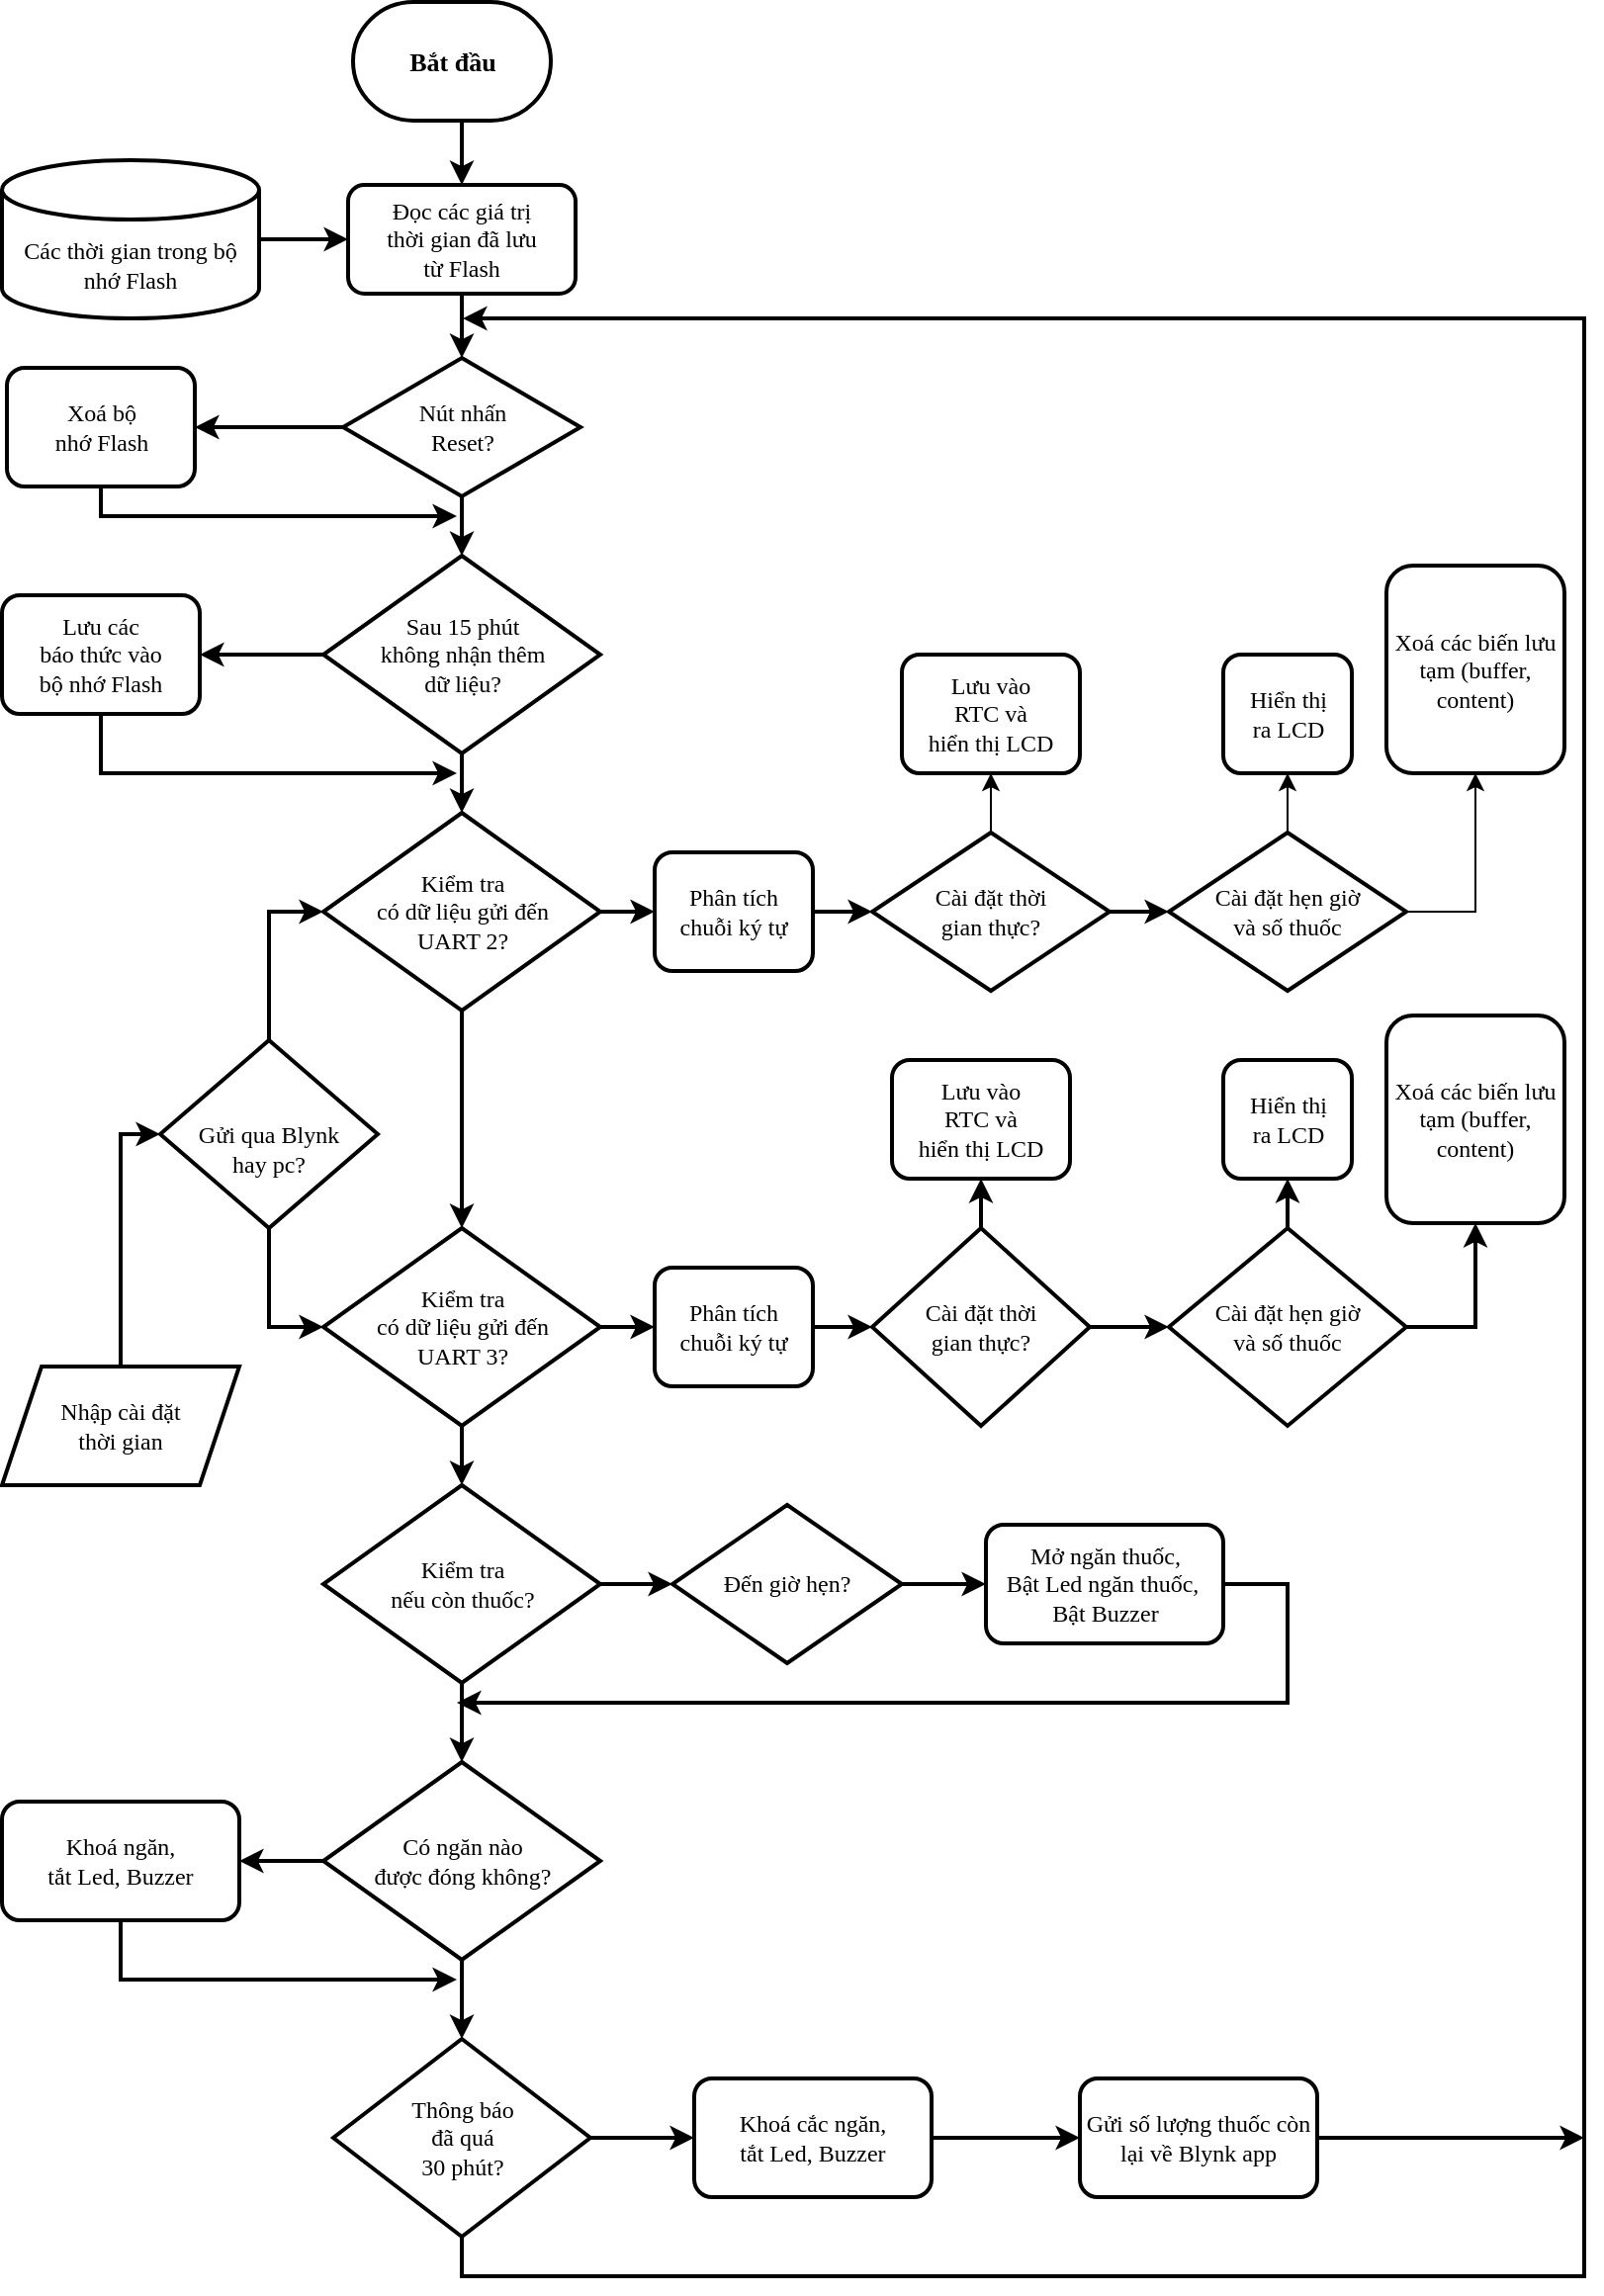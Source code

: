<mxfile version="14.7.7" type="github">
  <diagram id="C5RBs43oDa-KdzZeNtuy" name="Page-1">
    <mxGraphModel dx="868" dy="393" grid="1" gridSize="10" guides="1" tooltips="1" connect="1" arrows="1" fold="1" page="1" pageScale="1" pageWidth="827" pageHeight="1169" math="0" shadow="0">
      <root>
        <mxCell id="WIyWlLk6GJQsqaUBKTNV-0" />
        <mxCell id="WIyWlLk6GJQsqaUBKTNV-1" parent="WIyWlLk6GJQsqaUBKTNV-0" />
        <mxCell id="qwEOwE-_AJAWrVWyedu_-19" style="edgeStyle=orthogonalEdgeStyle;rounded=0;orthogonalLoop=1;jettySize=auto;html=1;exitX=0.5;exitY=1;exitDx=0;exitDy=0;exitPerimeter=0;entryX=0.5;entryY=0;entryDx=0;entryDy=0;strokeWidth=2;fontFamily=Verdana;fontStyle=0" parent="WIyWlLk6GJQsqaUBKTNV-1" source="qwEOwE-_AJAWrVWyedu_-0" target="qwEOwE-_AJAWrVWyedu_-1" edge="1">
          <mxGeometry relative="1" as="geometry" />
        </mxCell>
        <mxCell id="qwEOwE-_AJAWrVWyedu_-0" value="&lt;h4&gt;&lt;font style=&quot;font-size: 13px&quot;&gt;Bắt đầu&lt;/font&gt;&lt;/h4&gt;" style="strokeWidth=2;html=1;shape=mxgraph.flowchart.terminator;whiteSpace=wrap;fontFamily=Verdana;fontStyle=0" parent="WIyWlLk6GJQsqaUBKTNV-1" vertex="1">
          <mxGeometry x="187.5" y="10" width="100" height="60" as="geometry" />
        </mxCell>
        <mxCell id="qwEOwE-_AJAWrVWyedu_-20" style="edgeStyle=orthogonalEdgeStyle;rounded=0;orthogonalLoop=1;jettySize=auto;html=1;exitX=0.5;exitY=1;exitDx=0;exitDy=0;entryX=0.5;entryY=0;entryDx=0;entryDy=0;strokeWidth=2;fontFamily=Verdana;fontStyle=0" parent="WIyWlLk6GJQsqaUBKTNV-1" source="qwEOwE-_AJAWrVWyedu_-1" target="qwEOwE-_AJAWrVWyedu_-4" edge="1">
          <mxGeometry relative="1" as="geometry" />
        </mxCell>
        <mxCell id="qwEOwE-_AJAWrVWyedu_-1" value="&lt;p&gt;Đọc các giá trị &lt;br&gt;thời gian đã lưu &lt;br&gt;từ Flash&lt;/p&gt;" style="rounded=1;whiteSpace=wrap;html=1;strokeWidth=2;fontFamily=Verdana;fontStyle=0" parent="WIyWlLk6GJQsqaUBKTNV-1" vertex="1">
          <mxGeometry x="185" y="102.5" width="115" height="55" as="geometry" />
        </mxCell>
        <mxCell id="qwEOwE-_AJAWrVWyedu_-21" style="edgeStyle=orthogonalEdgeStyle;rounded=0;orthogonalLoop=1;jettySize=auto;html=1;exitX=1;exitY=0.5;exitDx=0;exitDy=0;exitPerimeter=0;strokeWidth=2;fontFamily=Verdana;fontStyle=0" parent="WIyWlLk6GJQsqaUBKTNV-1" source="qwEOwE-_AJAWrVWyedu_-2" target="qwEOwE-_AJAWrVWyedu_-1" edge="1">
          <mxGeometry relative="1" as="geometry" />
        </mxCell>
        <mxCell id="qwEOwE-_AJAWrVWyedu_-2" value="Các thời gian trong bộ nhớ Flash" style="shape=cylinder3;whiteSpace=wrap;html=1;boundedLbl=1;backgroundOutline=1;size=15;strokeWidth=2;fontFamily=Verdana;fontStyle=0" parent="WIyWlLk6GJQsqaUBKTNV-1" vertex="1">
          <mxGeometry x="10" y="90" width="130" height="80" as="geometry" />
        </mxCell>
        <mxCell id="qwEOwE-_AJAWrVWyedu_-124" style="edgeStyle=orthogonalEdgeStyle;rounded=0;jumpSize=6;orthogonalLoop=1;jettySize=auto;html=1;exitX=0.5;exitY=1;exitDx=0;exitDy=0;fontFamily=Verdana;strokeWidth=2;" parent="WIyWlLk6GJQsqaUBKTNV-1" source="qwEOwE-_AJAWrVWyedu_-3" edge="1">
          <mxGeometry relative="1" as="geometry">
            <mxPoint x="240" y="270" as="targetPoint" />
            <Array as="points">
              <mxPoint x="60" y="270" />
            </Array>
          </mxGeometry>
        </mxCell>
        <mxCell id="qwEOwE-_AJAWrVWyedu_-3" value="Xoá bộ &lt;br&gt;nhớ Flash" style="rounded=1;whiteSpace=wrap;html=1;strokeWidth=2;fontFamily=Verdana;fontStyle=0" parent="WIyWlLk6GJQsqaUBKTNV-1" vertex="1">
          <mxGeometry x="12.5" y="195" width="95" height="60" as="geometry" />
        </mxCell>
        <mxCell id="qwEOwE-_AJAWrVWyedu_-22" style="edgeStyle=orthogonalEdgeStyle;rounded=0;orthogonalLoop=1;jettySize=auto;html=1;exitX=0;exitY=0.5;exitDx=0;exitDy=0;strokeWidth=2;fontFamily=Verdana;fontStyle=0" parent="WIyWlLk6GJQsqaUBKTNV-1" source="qwEOwE-_AJAWrVWyedu_-4" target="qwEOwE-_AJAWrVWyedu_-3" edge="1">
          <mxGeometry relative="1" as="geometry" />
        </mxCell>
        <mxCell id="qwEOwE-_AJAWrVWyedu_-108" style="edgeStyle=orthogonalEdgeStyle;rounded=0;jumpSize=6;orthogonalLoop=1;jettySize=auto;html=1;exitX=0.5;exitY=1;exitDx=0;exitDy=0;entryX=0.5;entryY=0;entryDx=0;entryDy=0;fontFamily=Verdana;strokeWidth=2;" parent="WIyWlLk6GJQsqaUBKTNV-1" source="qwEOwE-_AJAWrVWyedu_-4" target="qwEOwE-_AJAWrVWyedu_-5" edge="1">
          <mxGeometry relative="1" as="geometry" />
        </mxCell>
        <mxCell id="qwEOwE-_AJAWrVWyedu_-4" value="Nút nhấn &lt;br&gt;Reset?" style="rhombus;whiteSpace=wrap;html=1;strokeWidth=2;fontFamily=Verdana;fontStyle=0" parent="WIyWlLk6GJQsqaUBKTNV-1" vertex="1">
          <mxGeometry x="182.5" y="190" width="120" height="70" as="geometry" />
        </mxCell>
        <mxCell id="qwEOwE-_AJAWrVWyedu_-30" style="edgeStyle=orthogonalEdgeStyle;rounded=0;jumpSize=6;orthogonalLoop=1;jettySize=auto;html=1;exitX=0.5;exitY=1;exitDx=0;exitDy=0;entryX=0.5;entryY=0;entryDx=0;entryDy=0;strokeWidth=2;fontFamily=Verdana;fontStyle=0" parent="WIyWlLk6GJQsqaUBKTNV-1" source="qwEOwE-_AJAWrVWyedu_-5" target="qwEOwE-_AJAWrVWyedu_-7" edge="1">
          <mxGeometry relative="1" as="geometry" />
        </mxCell>
        <mxCell id="qwEOwE-_AJAWrVWyedu_-118" style="edgeStyle=orthogonalEdgeStyle;rounded=0;jumpSize=6;orthogonalLoop=1;jettySize=auto;html=1;exitX=0;exitY=0.5;exitDx=0;exitDy=0;entryX=1;entryY=0.5;entryDx=0;entryDy=0;fontFamily=Verdana;strokeWidth=2;" parent="WIyWlLk6GJQsqaUBKTNV-1" source="qwEOwE-_AJAWrVWyedu_-5" target="qwEOwE-_AJAWrVWyedu_-6" edge="1">
          <mxGeometry relative="1" as="geometry" />
        </mxCell>
        <mxCell id="qwEOwE-_AJAWrVWyedu_-5" value="Sau 15 phút &lt;br&gt;không nhận thêm &lt;br&gt;dữ liệu?" style="rhombus;whiteSpace=wrap;html=1;strokeWidth=2;fontFamily=Verdana;fontStyle=0" parent="WIyWlLk6GJQsqaUBKTNV-1" vertex="1">
          <mxGeometry x="172.5" y="290" width="140" height="100" as="geometry" />
        </mxCell>
        <mxCell id="qwEOwE-_AJAWrVWyedu_-123" style="edgeStyle=orthogonalEdgeStyle;rounded=0;jumpSize=6;orthogonalLoop=1;jettySize=auto;html=1;exitX=0.5;exitY=1;exitDx=0;exitDy=0;fontFamily=Verdana;strokeWidth=2;" parent="WIyWlLk6GJQsqaUBKTNV-1" source="qwEOwE-_AJAWrVWyedu_-6" edge="1">
          <mxGeometry relative="1" as="geometry">
            <mxPoint x="240" y="400" as="targetPoint" />
            <Array as="points">
              <mxPoint x="60" y="400" />
            </Array>
          </mxGeometry>
        </mxCell>
        <mxCell id="qwEOwE-_AJAWrVWyedu_-6" value="Lưu các &lt;br&gt;báo thức vào&lt;br&gt;bộ nhớ Flash" style="rounded=1;whiteSpace=wrap;html=1;strokeWidth=2;fontFamily=Verdana;fontStyle=0" parent="WIyWlLk6GJQsqaUBKTNV-1" vertex="1">
          <mxGeometry x="10" y="310" width="100" height="60" as="geometry" />
        </mxCell>
        <mxCell id="qwEOwE-_AJAWrVWyedu_-32" style="edgeStyle=orthogonalEdgeStyle;rounded=0;jumpSize=6;orthogonalLoop=1;jettySize=auto;html=1;exitX=0.5;exitY=1;exitDx=0;exitDy=0;entryX=0.5;entryY=0;entryDx=0;entryDy=0;strokeWidth=2;fontFamily=Verdana;fontStyle=0" parent="WIyWlLk6GJQsqaUBKTNV-1" source="qwEOwE-_AJAWrVWyedu_-7" target="qwEOwE-_AJAWrVWyedu_-8" edge="1">
          <mxGeometry relative="1" as="geometry" />
        </mxCell>
        <mxCell id="qwEOwE-_AJAWrVWyedu_-66" style="edgeStyle=orthogonalEdgeStyle;rounded=0;jumpSize=6;orthogonalLoop=1;jettySize=auto;html=1;exitX=1;exitY=0.5;exitDx=0;exitDy=0;entryX=0;entryY=0.5;entryDx=0;entryDy=0;strokeWidth=2;fontFamily=Verdana;fontStyle=0" parent="WIyWlLk6GJQsqaUBKTNV-1" source="qwEOwE-_AJAWrVWyedu_-7" target="qwEOwE-_AJAWrVWyedu_-65" edge="1">
          <mxGeometry relative="1" as="geometry" />
        </mxCell>
        <mxCell id="qwEOwE-_AJAWrVWyedu_-7" value="Kiểm tra &lt;br&gt;có dữ liệu gửi đến &lt;br&gt;UART 2?" style="rhombus;whiteSpace=wrap;html=1;strokeWidth=2;fontFamily=Verdana;fontStyle=0" parent="WIyWlLk6GJQsqaUBKTNV-1" vertex="1">
          <mxGeometry x="172.5" y="420" width="140" height="100" as="geometry" />
        </mxCell>
        <mxCell id="qwEOwE-_AJAWrVWyedu_-40" style="edgeStyle=orthogonalEdgeStyle;rounded=0;jumpSize=6;orthogonalLoop=1;jettySize=auto;html=1;exitX=0.5;exitY=1;exitDx=0;exitDy=0;entryX=0.5;entryY=0;entryDx=0;entryDy=0;strokeWidth=2;fontFamily=Verdana;fontStyle=0" parent="WIyWlLk6GJQsqaUBKTNV-1" source="qwEOwE-_AJAWrVWyedu_-8" target="qwEOwE-_AJAWrVWyedu_-9" edge="1">
          <mxGeometry relative="1" as="geometry" />
        </mxCell>
        <mxCell id="qwEOwE-_AJAWrVWyedu_-73" style="edgeStyle=orthogonalEdgeStyle;rounded=0;jumpSize=6;orthogonalLoop=1;jettySize=auto;html=1;exitX=1;exitY=0.5;exitDx=0;exitDy=0;entryX=0;entryY=0.5;entryDx=0;entryDy=0;strokeWidth=2;fontFamily=Verdana;fontStyle=0" parent="WIyWlLk6GJQsqaUBKTNV-1" source="qwEOwE-_AJAWrVWyedu_-8" target="qwEOwE-_AJAWrVWyedu_-64" edge="1">
          <mxGeometry relative="1" as="geometry" />
        </mxCell>
        <mxCell id="qwEOwE-_AJAWrVWyedu_-8" value="Kiểm tra &lt;br&gt;có dữ liệu gửi đến &lt;br&gt;UART 3?" style="rhombus;whiteSpace=wrap;html=1;strokeWidth=2;fontFamily=Verdana;fontStyle=0" parent="WIyWlLk6GJQsqaUBKTNV-1" vertex="1">
          <mxGeometry x="172.5" y="630" width="140" height="100" as="geometry" />
        </mxCell>
        <mxCell id="qwEOwE-_AJAWrVWyedu_-41" style="edgeStyle=orthogonalEdgeStyle;rounded=0;jumpSize=6;orthogonalLoop=1;jettySize=auto;html=1;exitX=0.5;exitY=1;exitDx=0;exitDy=0;strokeWidth=2;fontFamily=Verdana;fontStyle=0" parent="WIyWlLk6GJQsqaUBKTNV-1" source="qwEOwE-_AJAWrVWyedu_-9" target="qwEOwE-_AJAWrVWyedu_-10" edge="1">
          <mxGeometry relative="1" as="geometry" />
        </mxCell>
        <mxCell id="qwEOwE-_AJAWrVWyedu_-61" style="edgeStyle=orthogonalEdgeStyle;rounded=0;jumpSize=6;orthogonalLoop=1;jettySize=auto;html=1;exitX=1;exitY=0.5;exitDx=0;exitDy=0;entryX=0;entryY=0.5;entryDx=0;entryDy=0;strokeWidth=2;fontFamily=Verdana;fontStyle=0" parent="WIyWlLk6GJQsqaUBKTNV-1" source="qwEOwE-_AJAWrVWyedu_-9" target="qwEOwE-_AJAWrVWyedu_-56" edge="1">
          <mxGeometry relative="1" as="geometry" />
        </mxCell>
        <mxCell id="qwEOwE-_AJAWrVWyedu_-9" value="Kiểm tra &lt;br&gt;nếu còn thuốc?" style="rhombus;whiteSpace=wrap;html=1;strokeWidth=2;fontFamily=Verdana;fontStyle=0" parent="WIyWlLk6GJQsqaUBKTNV-1" vertex="1">
          <mxGeometry x="172.5" y="760" width="140" height="100" as="geometry" />
        </mxCell>
        <mxCell id="qwEOwE-_AJAWrVWyedu_-44" style="edgeStyle=orthogonalEdgeStyle;rounded=0;jumpSize=6;orthogonalLoop=1;jettySize=auto;html=1;exitX=0;exitY=0.5;exitDx=0;exitDy=0;entryX=1;entryY=0.5;entryDx=0;entryDy=0;strokeWidth=2;fontFamily=Verdana;fontStyle=0" parent="WIyWlLk6GJQsqaUBKTNV-1" source="qwEOwE-_AJAWrVWyedu_-10" target="qwEOwE-_AJAWrVWyedu_-42" edge="1">
          <mxGeometry relative="1" as="geometry" />
        </mxCell>
        <mxCell id="qwEOwE-_AJAWrVWyedu_-47" style="edgeStyle=orthogonalEdgeStyle;rounded=0;jumpSize=6;orthogonalLoop=1;jettySize=auto;html=1;exitX=0.5;exitY=1;exitDx=0;exitDy=0;entryX=0.5;entryY=0;entryDx=0;entryDy=0;strokeWidth=2;fontFamily=Verdana;fontStyle=0" parent="WIyWlLk6GJQsqaUBKTNV-1" source="qwEOwE-_AJAWrVWyedu_-10" target="qwEOwE-_AJAWrVWyedu_-46" edge="1">
          <mxGeometry relative="1" as="geometry" />
        </mxCell>
        <mxCell id="qwEOwE-_AJAWrVWyedu_-10" value="Có ngăn nào &lt;br&gt;được đóng không?" style="rhombus;whiteSpace=wrap;html=1;strokeWidth=2;fontFamily=Verdana;fontStyle=0" parent="WIyWlLk6GJQsqaUBKTNV-1" vertex="1">
          <mxGeometry x="172.5" y="900" width="140" height="100" as="geometry" />
        </mxCell>
        <mxCell id="qwEOwE-_AJAWrVWyedu_-97" style="edgeStyle=orthogonalEdgeStyle;rounded=0;jumpSize=6;orthogonalLoop=1;jettySize=auto;html=1;exitX=0.5;exitY=0;exitDx=0;exitDy=0;entryX=0;entryY=0.5;entryDx=0;entryDy=0;fontFamily=Verdana;strokeWidth=2;" parent="WIyWlLk6GJQsqaUBKTNV-1" source="qwEOwE-_AJAWrVWyedu_-11" target="qwEOwE-_AJAWrVWyedu_-7" edge="1">
          <mxGeometry relative="1" as="geometry" />
        </mxCell>
        <mxCell id="qwEOwE-_AJAWrVWyedu_-101" style="edgeStyle=orthogonalEdgeStyle;rounded=0;jumpSize=6;orthogonalLoop=1;jettySize=auto;html=1;exitX=0.5;exitY=1;exitDx=0;exitDy=0;entryX=0;entryY=0.5;entryDx=0;entryDy=0;fontFamily=Verdana;strokeWidth=2;" parent="WIyWlLk6GJQsqaUBKTNV-1" source="qwEOwE-_AJAWrVWyedu_-11" target="qwEOwE-_AJAWrVWyedu_-8" edge="1">
          <mxGeometry relative="1" as="geometry" />
        </mxCell>
        <mxCell id="qwEOwE-_AJAWrVWyedu_-11" value="&lt;br&gt;Gửi qua Blynk &lt;br&gt;hay pc?" style="rhombus;whiteSpace=wrap;html=1;strokeWidth=2;fontFamily=Verdana;fontStyle=0" parent="WIyWlLk6GJQsqaUBKTNV-1" vertex="1">
          <mxGeometry x="90" y="535" width="110" height="95" as="geometry" />
        </mxCell>
        <mxCell id="qwEOwE-_AJAWrVWyedu_-100" style="edgeStyle=orthogonalEdgeStyle;rounded=0;jumpSize=6;orthogonalLoop=1;jettySize=auto;html=1;exitX=0.5;exitY=0;exitDx=0;exitDy=0;entryX=0;entryY=0.5;entryDx=0;entryDy=0;fontFamily=Verdana;strokeWidth=2;" parent="WIyWlLk6GJQsqaUBKTNV-1" source="qwEOwE-_AJAWrVWyedu_-12" target="qwEOwE-_AJAWrVWyedu_-11" edge="1">
          <mxGeometry relative="1" as="geometry" />
        </mxCell>
        <mxCell id="qwEOwE-_AJAWrVWyedu_-12" value="Nhập cài đặt &lt;br&gt;thời gian" style="shape=parallelogram;perimeter=parallelogramPerimeter;whiteSpace=wrap;html=1;fixedSize=1;strokeWidth=2;fontFamily=Verdana;fontStyle=0" parent="WIyWlLk6GJQsqaUBKTNV-1" vertex="1">
          <mxGeometry x="10" y="700" width="120" height="60" as="geometry" />
        </mxCell>
        <mxCell id="qwEOwE-_AJAWrVWyedu_-68" style="edgeStyle=orthogonalEdgeStyle;rounded=0;jumpSize=6;orthogonalLoop=1;jettySize=auto;html=1;exitX=1;exitY=0.5;exitDx=0;exitDy=0;entryX=0;entryY=0.5;entryDx=0;entryDy=0;strokeWidth=2;fontFamily=Verdana;fontStyle=0" parent="WIyWlLk6GJQsqaUBKTNV-1" source="qwEOwE-_AJAWrVWyedu_-15" target="qwEOwE-_AJAWrVWyedu_-17" edge="1">
          <mxGeometry relative="1" as="geometry" />
        </mxCell>
        <mxCell id="ee_O2nBsN6PNOs8kyV78-3" style="edgeStyle=orthogonalEdgeStyle;rounded=0;orthogonalLoop=1;jettySize=auto;html=1;exitX=0.5;exitY=0;exitDx=0;exitDy=0;" edge="1" parent="WIyWlLk6GJQsqaUBKTNV-1" source="qwEOwE-_AJAWrVWyedu_-15" target="ee_O2nBsN6PNOs8kyV78-0">
          <mxGeometry relative="1" as="geometry" />
        </mxCell>
        <mxCell id="qwEOwE-_AJAWrVWyedu_-15" value="Cài đặt thời &lt;br&gt;gian thực?" style="rhombus;whiteSpace=wrap;html=1;strokeWidth=2;fontFamily=Verdana;fontStyle=0" parent="WIyWlLk6GJQsqaUBKTNV-1" vertex="1">
          <mxGeometry x="450" y="430" width="120" height="80" as="geometry" />
        </mxCell>
        <mxCell id="ee_O2nBsN6PNOs8kyV78-4" style="edgeStyle=orthogonalEdgeStyle;rounded=0;orthogonalLoop=1;jettySize=auto;html=1;exitX=0.5;exitY=0;exitDx=0;exitDy=0;entryX=0.5;entryY=1;entryDx=0;entryDy=0;" edge="1" parent="WIyWlLk6GJQsqaUBKTNV-1" source="qwEOwE-_AJAWrVWyedu_-17" target="ee_O2nBsN6PNOs8kyV78-1">
          <mxGeometry relative="1" as="geometry" />
        </mxCell>
        <mxCell id="ee_O2nBsN6PNOs8kyV78-5" style="edgeStyle=orthogonalEdgeStyle;rounded=0;orthogonalLoop=1;jettySize=auto;html=1;exitX=1;exitY=0.5;exitDx=0;exitDy=0;entryX=0.5;entryY=1;entryDx=0;entryDy=0;" edge="1" parent="WIyWlLk6GJQsqaUBKTNV-1" source="qwEOwE-_AJAWrVWyedu_-17" target="ee_O2nBsN6PNOs8kyV78-2">
          <mxGeometry relative="1" as="geometry" />
        </mxCell>
        <mxCell id="qwEOwE-_AJAWrVWyedu_-17" value="Cài đặt hẹn giờ&lt;br&gt;và số thuốc" style="rhombus;whiteSpace=wrap;html=1;strokeWidth=2;fontFamily=Verdana;fontStyle=0" parent="WIyWlLk6GJQsqaUBKTNV-1" vertex="1">
          <mxGeometry x="600" y="430" width="120" height="80" as="geometry" />
        </mxCell>
        <mxCell id="qwEOwE-_AJAWrVWyedu_-120" style="edgeStyle=orthogonalEdgeStyle;rounded=0;jumpSize=6;orthogonalLoop=1;jettySize=auto;html=1;exitX=0.5;exitY=1;exitDx=0;exitDy=0;fontFamily=Verdana;strokeWidth=2;" parent="WIyWlLk6GJQsqaUBKTNV-1" source="qwEOwE-_AJAWrVWyedu_-42" edge="1">
          <mxGeometry relative="1" as="geometry">
            <mxPoint x="240" y="1010" as="targetPoint" />
            <Array as="points">
              <mxPoint x="70" y="1010" />
            </Array>
          </mxGeometry>
        </mxCell>
        <mxCell id="qwEOwE-_AJAWrVWyedu_-42" value="Khoá ngăn, &lt;br&gt;tắt Led, Buzzer" style="rounded=1;whiteSpace=wrap;html=1;strokeWidth=2;fontFamily=Verdana;fontStyle=0" parent="WIyWlLk6GJQsqaUBKTNV-1" vertex="1">
          <mxGeometry x="10" y="920" width="120" height="60" as="geometry" />
        </mxCell>
        <mxCell id="qwEOwE-_AJAWrVWyedu_-51" style="edgeStyle=orthogonalEdgeStyle;rounded=0;jumpSize=6;orthogonalLoop=1;jettySize=auto;html=1;exitX=1;exitY=0.5;exitDx=0;exitDy=0;entryX=0;entryY=0.5;entryDx=0;entryDy=0;strokeWidth=2;fontFamily=Verdana;fontStyle=0" parent="WIyWlLk6GJQsqaUBKTNV-1" source="qwEOwE-_AJAWrVWyedu_-46" target="qwEOwE-_AJAWrVWyedu_-49" edge="1">
          <mxGeometry relative="1" as="geometry" />
        </mxCell>
        <mxCell id="qwEOwE-_AJAWrVWyedu_-106" style="edgeStyle=orthogonalEdgeStyle;rounded=0;jumpSize=6;orthogonalLoop=1;jettySize=auto;html=1;exitX=0.5;exitY=1;exitDx=0;exitDy=0;fontFamily=Verdana;strokeWidth=2;" parent="WIyWlLk6GJQsqaUBKTNV-1" source="qwEOwE-_AJAWrVWyedu_-46" edge="1">
          <mxGeometry relative="1" as="geometry">
            <mxPoint x="243" y="170" as="targetPoint" />
            <Array as="points">
              <mxPoint x="243" y="1160" />
              <mxPoint x="810" y="1160" />
              <mxPoint x="810" y="170" />
            </Array>
          </mxGeometry>
        </mxCell>
        <mxCell id="qwEOwE-_AJAWrVWyedu_-46" value="Thông báo&lt;br&gt;đã quá &lt;br&gt;30 phút?" style="rhombus;whiteSpace=wrap;html=1;strokeWidth=2;fontFamily=Verdana;fontStyle=0" parent="WIyWlLk6GJQsqaUBKTNV-1" vertex="1">
          <mxGeometry x="177.5" y="1040" width="130" height="100" as="geometry" />
        </mxCell>
        <mxCell id="qwEOwE-_AJAWrVWyedu_-52" style="edgeStyle=orthogonalEdgeStyle;rounded=0;jumpSize=6;orthogonalLoop=1;jettySize=auto;html=1;exitX=1;exitY=0.5;exitDx=0;exitDy=0;entryX=0;entryY=0.5;entryDx=0;entryDy=0;strokeWidth=2;fontFamily=Verdana;fontStyle=0" parent="WIyWlLk6GJQsqaUBKTNV-1" source="qwEOwE-_AJAWrVWyedu_-49" target="qwEOwE-_AJAWrVWyedu_-50" edge="1">
          <mxGeometry relative="1" as="geometry" />
        </mxCell>
        <mxCell id="qwEOwE-_AJAWrVWyedu_-49" value="Khoá cắc ngăn, &lt;br&gt;tắt Led, Buzzer" style="rounded=1;whiteSpace=wrap;html=1;strokeWidth=2;fontFamily=Verdana;fontStyle=0" parent="WIyWlLk6GJQsqaUBKTNV-1" vertex="1">
          <mxGeometry x="360" y="1060" width="120" height="60" as="geometry" />
        </mxCell>
        <mxCell id="qwEOwE-_AJAWrVWyedu_-127" style="edgeStyle=orthogonalEdgeStyle;rounded=0;jumpSize=6;orthogonalLoop=1;jettySize=auto;html=1;exitX=1;exitY=0.5;exitDx=0;exitDy=0;fontFamily=Verdana;strokeWidth=2;" parent="WIyWlLk6GJQsqaUBKTNV-1" source="qwEOwE-_AJAWrVWyedu_-50" edge="1">
          <mxGeometry relative="1" as="geometry">
            <mxPoint x="810" y="1090" as="targetPoint" />
          </mxGeometry>
        </mxCell>
        <mxCell id="qwEOwE-_AJAWrVWyedu_-50" value="Gửi số lượng thuốc còn lại về Blynk app" style="rounded=1;whiteSpace=wrap;html=1;strokeWidth=2;fontFamily=Verdana;fontStyle=0" parent="WIyWlLk6GJQsqaUBKTNV-1" vertex="1">
          <mxGeometry x="555" y="1060" width="120" height="60" as="geometry" />
        </mxCell>
        <mxCell id="qwEOwE-_AJAWrVWyedu_-122" style="edgeStyle=orthogonalEdgeStyle;rounded=0;jumpSize=6;orthogonalLoop=1;jettySize=auto;html=1;exitX=1;exitY=0.5;exitDx=0;exitDy=0;fontFamily=Verdana;strokeWidth=2;" parent="WIyWlLk6GJQsqaUBKTNV-1" source="qwEOwE-_AJAWrVWyedu_-55" edge="1">
          <mxGeometry relative="1" as="geometry">
            <mxPoint x="240" y="870" as="targetPoint" />
            <Array as="points">
              <mxPoint x="660" y="810" />
              <mxPoint x="660" y="870" />
            </Array>
          </mxGeometry>
        </mxCell>
        <mxCell id="qwEOwE-_AJAWrVWyedu_-55" value="Mở ngăn thuốc, &lt;br&gt;Bật Led ngăn thuốc,&amp;nbsp;&lt;br&gt;Bật Buzzer" style="rounded=1;whiteSpace=wrap;html=1;strokeWidth=2;fontFamily=Verdana;fontStyle=0" parent="WIyWlLk6GJQsqaUBKTNV-1" vertex="1">
          <mxGeometry x="507.5" y="780" width="120" height="60" as="geometry" />
        </mxCell>
        <mxCell id="qwEOwE-_AJAWrVWyedu_-62" style="edgeStyle=orthogonalEdgeStyle;rounded=0;jumpSize=6;orthogonalLoop=1;jettySize=auto;html=1;exitX=1;exitY=0.5;exitDx=0;exitDy=0;entryX=0;entryY=0.5;entryDx=0;entryDy=0;strokeWidth=2;fontFamily=Verdana;fontStyle=0" parent="WIyWlLk6GJQsqaUBKTNV-1" source="qwEOwE-_AJAWrVWyedu_-56" target="qwEOwE-_AJAWrVWyedu_-55" edge="1">
          <mxGeometry relative="1" as="geometry" />
        </mxCell>
        <mxCell id="qwEOwE-_AJAWrVWyedu_-56" value="Đến giờ hẹn?" style="rhombus;whiteSpace=wrap;html=1;strokeWidth=2;fontFamily=Verdana;fontStyle=0" parent="WIyWlLk6GJQsqaUBKTNV-1" vertex="1">
          <mxGeometry x="349" y="770" width="116" height="80" as="geometry" />
        </mxCell>
        <mxCell id="qwEOwE-_AJAWrVWyedu_-74" style="edgeStyle=orthogonalEdgeStyle;rounded=0;jumpSize=6;orthogonalLoop=1;jettySize=auto;html=1;exitX=1;exitY=0.5;exitDx=0;exitDy=0;strokeWidth=2;fontFamily=Verdana;fontStyle=0" parent="WIyWlLk6GJQsqaUBKTNV-1" source="qwEOwE-_AJAWrVWyedu_-64" target="qwEOwE-_AJAWrVWyedu_-72" edge="1">
          <mxGeometry relative="1" as="geometry" />
        </mxCell>
        <mxCell id="qwEOwE-_AJAWrVWyedu_-64" value="Phân tích &lt;br&gt;chuỗi ký tự" style="rounded=1;whiteSpace=wrap;html=1;strokeWidth=2;fontFamily=Verdana;fontStyle=0" parent="WIyWlLk6GJQsqaUBKTNV-1" vertex="1">
          <mxGeometry x="340" y="650" width="80" height="60" as="geometry" />
        </mxCell>
        <mxCell id="qwEOwE-_AJAWrVWyedu_-67" style="edgeStyle=orthogonalEdgeStyle;rounded=0;jumpSize=6;orthogonalLoop=1;jettySize=auto;html=1;exitX=1;exitY=0.5;exitDx=0;exitDy=0;entryX=0;entryY=0.5;entryDx=0;entryDy=0;strokeWidth=2;fontFamily=Verdana;fontStyle=0" parent="WIyWlLk6GJQsqaUBKTNV-1" source="qwEOwE-_AJAWrVWyedu_-65" target="qwEOwE-_AJAWrVWyedu_-15" edge="1">
          <mxGeometry relative="1" as="geometry" />
        </mxCell>
        <mxCell id="qwEOwE-_AJAWrVWyedu_-65" value="Phân tích &lt;br&gt;chuỗi ký tự" style="rounded=1;whiteSpace=wrap;html=1;strokeWidth=2;fontFamily=Verdana;fontStyle=0" parent="WIyWlLk6GJQsqaUBKTNV-1" vertex="1">
          <mxGeometry x="340" y="440" width="80" height="60" as="geometry" />
        </mxCell>
        <mxCell id="qwEOwE-_AJAWrVWyedu_-77" style="edgeStyle=orthogonalEdgeStyle;rounded=0;jumpSize=6;orthogonalLoop=1;jettySize=auto;html=1;exitX=1;exitY=0.5;exitDx=0;exitDy=0;entryX=0;entryY=0.5;entryDx=0;entryDy=0;strokeWidth=2;fontFamily=Verdana;fontStyle=0" parent="WIyWlLk6GJQsqaUBKTNV-1" source="qwEOwE-_AJAWrVWyedu_-72" target="qwEOwE-_AJAWrVWyedu_-76" edge="1">
          <mxGeometry relative="1" as="geometry" />
        </mxCell>
        <mxCell id="qwEOwE-_AJAWrVWyedu_-103" style="edgeStyle=orthogonalEdgeStyle;rounded=0;jumpSize=6;orthogonalLoop=1;jettySize=auto;html=1;exitX=0.5;exitY=0;exitDx=0;exitDy=0;entryX=0.5;entryY=1;entryDx=0;entryDy=0;fontFamily=Verdana;strokeWidth=2;" parent="WIyWlLk6GJQsqaUBKTNV-1" source="qwEOwE-_AJAWrVWyedu_-72" target="qwEOwE-_AJAWrVWyedu_-78" edge="1">
          <mxGeometry relative="1" as="geometry" />
        </mxCell>
        <mxCell id="qwEOwE-_AJAWrVWyedu_-72" value="Cài đặt thời &lt;br&gt;gian thực?" style="rhombus;whiteSpace=wrap;html=1;strokeWidth=2;fontFamily=Verdana;fontStyle=0" parent="WIyWlLk6GJQsqaUBKTNV-1" vertex="1">
          <mxGeometry x="450" y="630" width="110" height="100" as="geometry" />
        </mxCell>
        <mxCell id="qwEOwE-_AJAWrVWyedu_-113" style="edgeStyle=orthogonalEdgeStyle;rounded=0;jumpSize=6;orthogonalLoop=1;jettySize=auto;html=1;exitX=0.5;exitY=0;exitDx=0;exitDy=0;entryX=0.5;entryY=1;entryDx=0;entryDy=0;fontFamily=Verdana;strokeWidth=2;" parent="WIyWlLk6GJQsqaUBKTNV-1" source="qwEOwE-_AJAWrVWyedu_-76" target="qwEOwE-_AJAWrVWyedu_-112" edge="1">
          <mxGeometry relative="1" as="geometry" />
        </mxCell>
        <mxCell id="qwEOwE-_AJAWrVWyedu_-117" style="edgeStyle=orthogonalEdgeStyle;rounded=0;jumpSize=6;orthogonalLoop=1;jettySize=auto;html=1;exitX=1;exitY=0.5;exitDx=0;exitDy=0;entryX=0.5;entryY=1;entryDx=0;entryDy=0;fontFamily=Verdana;strokeWidth=2;" parent="WIyWlLk6GJQsqaUBKTNV-1" source="qwEOwE-_AJAWrVWyedu_-76" target="qwEOwE-_AJAWrVWyedu_-80" edge="1">
          <mxGeometry relative="1" as="geometry" />
        </mxCell>
        <mxCell id="qwEOwE-_AJAWrVWyedu_-76" value="Cài đặt hẹn giờ&lt;br&gt;và số thuốc" style="rhombus;whiteSpace=wrap;html=1;strokeWidth=2;fontFamily=Verdana;fontStyle=0" parent="WIyWlLk6GJQsqaUBKTNV-1" vertex="1">
          <mxGeometry x="600" y="630" width="120" height="100" as="geometry" />
        </mxCell>
        <mxCell id="qwEOwE-_AJAWrVWyedu_-78" value="Lưu vào &lt;br&gt;RTC và &lt;br&gt;hiển thị LCD" style="rounded=1;whiteSpace=wrap;html=1;strokeWidth=2;fontFamily=Verdana;fontStyle=0" parent="WIyWlLk6GJQsqaUBKTNV-1" vertex="1">
          <mxGeometry x="460" y="545" width="90" height="60" as="geometry" />
        </mxCell>
        <mxCell id="qwEOwE-_AJAWrVWyedu_-80" value="Xoá các biến lưu tạm (buffer, content)" style="rounded=1;whiteSpace=wrap;html=1;strokeWidth=2;fontFamily=Verdana;fontStyle=0" parent="WIyWlLk6GJQsqaUBKTNV-1" vertex="1">
          <mxGeometry x="710" y="522.5" width="90" height="105" as="geometry" />
        </mxCell>
        <mxCell id="qwEOwE-_AJAWrVWyedu_-112" value="Hiển thị &lt;br&gt;ra LCD" style="rounded=1;whiteSpace=wrap;html=1;fontFamily=Verdana;strokeWidth=2;" parent="WIyWlLk6GJQsqaUBKTNV-1" vertex="1">
          <mxGeometry x="627.5" y="545" width="65" height="60" as="geometry" />
        </mxCell>
        <mxCell id="ee_O2nBsN6PNOs8kyV78-0" value="Lưu vào &lt;br&gt;RTC và &lt;br&gt;hiển thị LCD" style="rounded=1;whiteSpace=wrap;html=1;strokeWidth=2;fontFamily=Verdana;fontStyle=0" vertex="1" parent="WIyWlLk6GJQsqaUBKTNV-1">
          <mxGeometry x="465" y="340" width="90" height="60" as="geometry" />
        </mxCell>
        <mxCell id="ee_O2nBsN6PNOs8kyV78-1" value="Hiển thị &lt;br&gt;ra LCD" style="rounded=1;whiteSpace=wrap;html=1;fontFamily=Verdana;strokeWidth=2;" vertex="1" parent="WIyWlLk6GJQsqaUBKTNV-1">
          <mxGeometry x="627.5" y="340" width="65" height="60" as="geometry" />
        </mxCell>
        <mxCell id="ee_O2nBsN6PNOs8kyV78-2" value="Xoá các biến lưu tạm (buffer, content)" style="rounded=1;whiteSpace=wrap;html=1;strokeWidth=2;fontFamily=Verdana;fontStyle=0" vertex="1" parent="WIyWlLk6GJQsqaUBKTNV-1">
          <mxGeometry x="710" y="295" width="90" height="105" as="geometry" />
        </mxCell>
      </root>
    </mxGraphModel>
  </diagram>
</mxfile>
